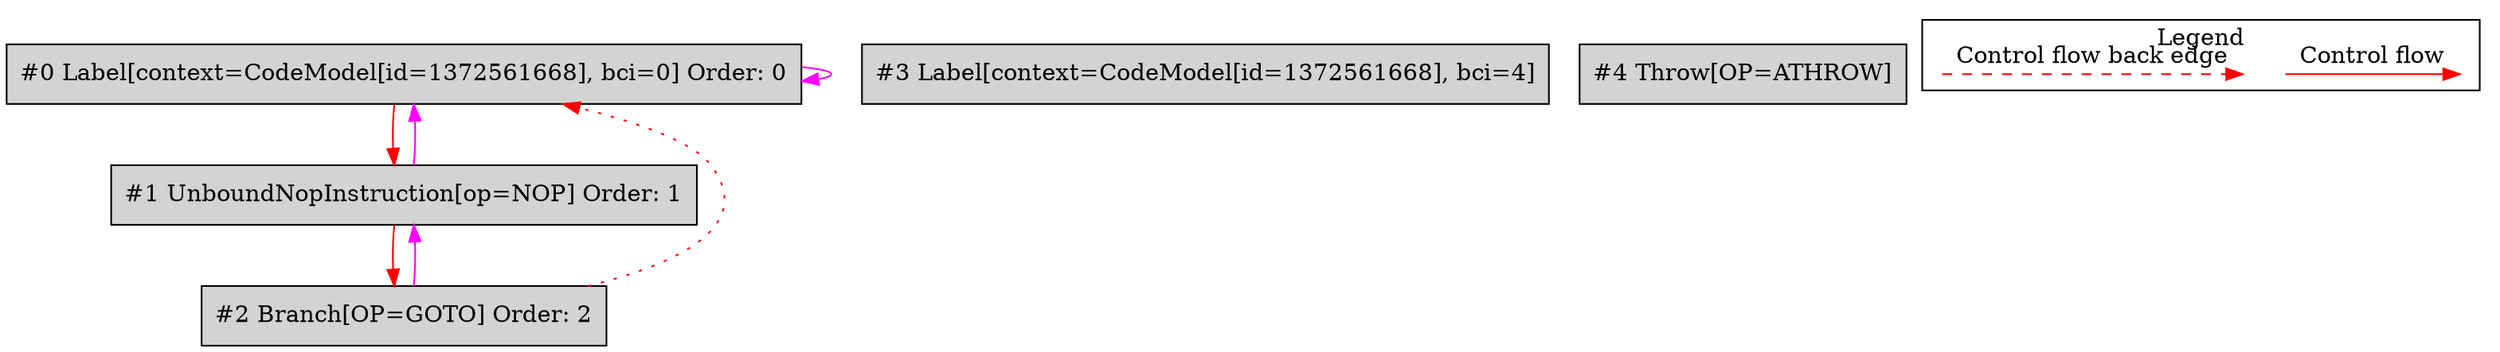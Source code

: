 digraph {
 ordering="in";
 node0[label="#0 Label[context=CodeModel[id=1372561668], bci=0] Order: 0", shape=box, fillcolor=lightgrey, style=filled];
 node1[label="#1 UnboundNopInstruction[op=NOP] Order: 1", shape=box, fillcolor=lightgrey, style=filled];
 node2[label="#2 Branch[OP=GOTO] Order: 2", shape=box, fillcolor=lightgrey, style=filled];
 node3[label="#3 Label[context=CodeModel[id=1372561668], bci=4]", shape=box, fillcolor=lightgrey, style=filled];
 node4[label="#4 Throw[OP=ATHROW]", shape=box, fillcolor=lightgrey, style=filled];
 node2 -> node0[color=red, style=dotted];
 node0 -> node0[color=fuchsia];
 node0 -> node1[color=red];
 node1 -> node0[color=fuchsia];
 node1 -> node2[color=red];
 node2 -> node1[color=fuchsia];
 subgraph cluster_000 {
  label = "Legend";
  node [shape=point]
  {
   rank=same;
   c0 [style = invis];
   c1 [style = invis];
   c2 [style = invis];
   c3 [style = invis];
  }
  c0 -> c1 [label="Control flow", style=solid, color=red]
  c2 -> c3 [label="Control flow back edge", style=dashed, color=red]
 }

}
